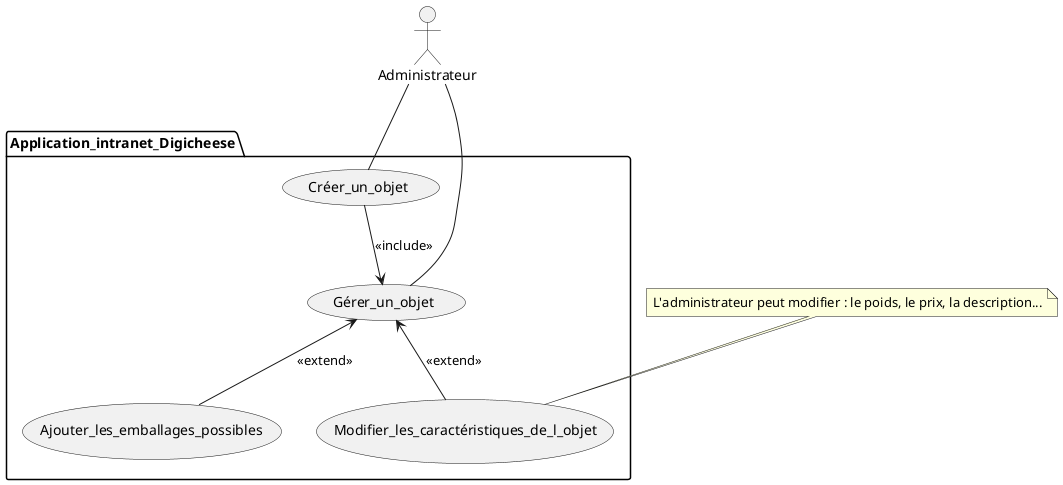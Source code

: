 @startuml Gestion administrative d'un objet

actor Administrateur

package Application_intranet_Digicheese {
    usecase Créer_un_objet
    usecase Gérer_un_objet

    usecase Modifier_les_caractéristiques_de_l_objet

    usecase Ajouter_les_emballages_possibles
}

Administrateur -- Créer_un_objet
Administrateur -- Gérer_un_objet

Créer_un_objet --> Gérer_un_objet : <<include>>

Gérer_un_objet <-- Modifier_les_caractéristiques_de_l_objet : <<extend>>
Gérer_un_objet <-- Ajouter_les_emballages_possibles : <<extend>>

note "L'administrateur peut modifier : le poids, le prix, la description..." as N1
N1 .. Modifier_les_caractéristiques_de_l_objet


@enduml